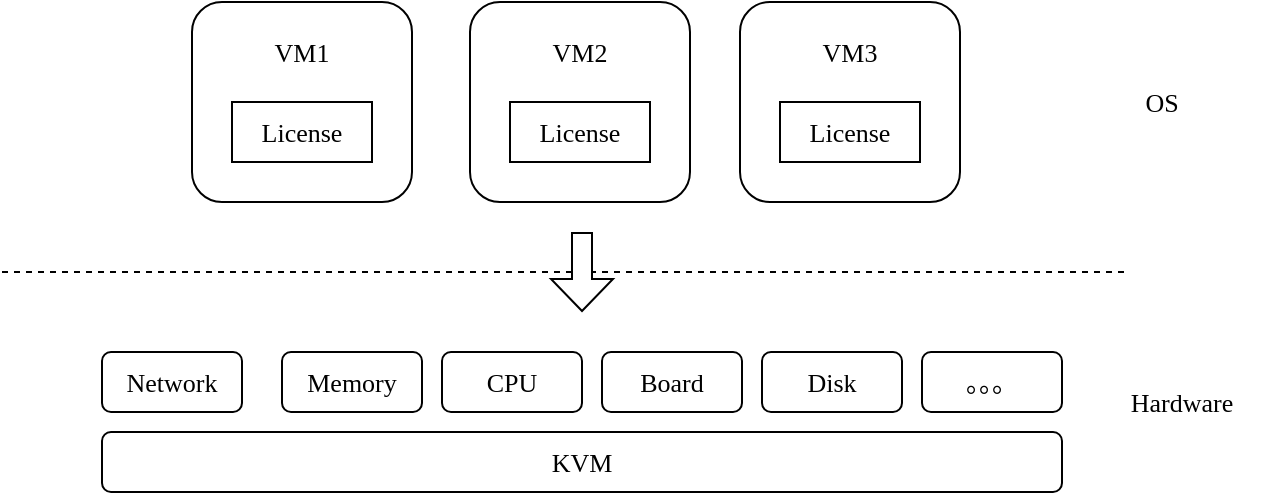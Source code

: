 <mxfile version="18.0.1" type="device"><diagram id="7iB4n_cZ93yeSMnvh0Ah" name="第 1 页"><mxGraphModel dx="1422" dy="865" grid="1" gridSize="10" guides="1" tooltips="1" connect="1" arrows="1" fold="1" page="1" pageScale="1" pageWidth="827" pageHeight="1169" math="0" shadow="0"><root><mxCell id="0"/><mxCell id="1" parent="0"/><mxCell id="P1Tu2yHWesvy6osPmAjz-1" value="KVM" style="rounded=1;whiteSpace=wrap;html=1;fontSize=13;fontFamily=Comic Sans MS;" vertex="1" parent="1"><mxGeometry x="190" y="520" width="480" height="30" as="geometry"/></mxCell><mxCell id="P1Tu2yHWesvy6osPmAjz-2" value="Network" style="rounded=1;whiteSpace=wrap;html=1;fontSize=13;fontFamily=Comic Sans MS;" vertex="1" parent="1"><mxGeometry x="190" y="480" width="70" height="30" as="geometry"/></mxCell><mxCell id="P1Tu2yHWesvy6osPmAjz-4" value="CPU" style="rounded=1;whiteSpace=wrap;html=1;fontSize=13;fontFamily=Comic Sans MS;" vertex="1" parent="1"><mxGeometry x="360" y="480" width="70" height="30" as="geometry"/></mxCell><mxCell id="P1Tu2yHWesvy6osPmAjz-5" value="Memory" style="rounded=1;whiteSpace=wrap;html=1;fontSize=13;fontFamily=Comic Sans MS;" vertex="1" parent="1"><mxGeometry x="280" y="480" width="70" height="30" as="geometry"/></mxCell><mxCell id="P1Tu2yHWesvy6osPmAjz-6" value="Board" style="rounded=1;whiteSpace=wrap;html=1;fontSize=13;fontFamily=Comic Sans MS;" vertex="1" parent="1"><mxGeometry x="440" y="480" width="70" height="30" as="geometry"/></mxCell><mxCell id="P1Tu2yHWesvy6osPmAjz-7" value="Disk" style="rounded=1;whiteSpace=wrap;html=1;fontSize=13;fontFamily=Comic Sans MS;" vertex="1" parent="1"><mxGeometry x="520" y="480" width="70" height="30" as="geometry"/></mxCell><mxCell id="P1Tu2yHWesvy6osPmAjz-8" value="。。。" style="rounded=1;whiteSpace=wrap;html=1;fontSize=13;fontFamily=Comic Sans MS;" vertex="1" parent="1"><mxGeometry x="600" y="480" width="70" height="30" as="geometry"/></mxCell><mxCell id="P1Tu2yHWesvy6osPmAjz-11" value="" style="rounded=1;whiteSpace=wrap;html=1;fontSize=13;fontFamily=Comic Sans MS;" vertex="1" parent="1"><mxGeometry x="235" y="305" width="110" height="100" as="geometry"/></mxCell><mxCell id="P1Tu2yHWesvy6osPmAjz-16" value="License" style="rounded=0;whiteSpace=wrap;html=1;fontSize=13;fontFamily=Comic Sans MS;" vertex="1" parent="1"><mxGeometry x="255" y="355" width="70" height="30" as="geometry"/></mxCell><mxCell id="P1Tu2yHWesvy6osPmAjz-17" value="VM1" style="rounded=0;whiteSpace=wrap;html=1;strokeColor=none;fontSize=13;fontFamily=Comic Sans MS;" vertex="1" parent="1"><mxGeometry x="255" y="315" width="70" height="30" as="geometry"/></mxCell><mxCell id="P1Tu2yHWesvy6osPmAjz-18" value="" style="rounded=1;whiteSpace=wrap;html=1;fontSize=13;fontFamily=Comic Sans MS;" vertex="1" parent="1"><mxGeometry x="374" y="305" width="110" height="100" as="geometry"/></mxCell><mxCell id="P1Tu2yHWesvy6osPmAjz-19" value="License" style="rounded=0;whiteSpace=wrap;html=1;fontSize=13;fontFamily=Comic Sans MS;" vertex="1" parent="1"><mxGeometry x="394" y="355" width="70" height="30" as="geometry"/></mxCell><mxCell id="P1Tu2yHWesvy6osPmAjz-20" value="VM2" style="rounded=0;whiteSpace=wrap;html=1;strokeColor=none;fontSize=13;fontFamily=Comic Sans MS;" vertex="1" parent="1"><mxGeometry x="394" y="315" width="70" height="30" as="geometry"/></mxCell><mxCell id="P1Tu2yHWesvy6osPmAjz-21" value="" style="rounded=1;whiteSpace=wrap;html=1;fontSize=13;fontFamily=Comic Sans MS;" vertex="1" parent="1"><mxGeometry x="509" y="305" width="110" height="100" as="geometry"/></mxCell><mxCell id="P1Tu2yHWesvy6osPmAjz-22" value="License" style="rounded=0;whiteSpace=wrap;html=1;fontSize=13;fontFamily=Comic Sans MS;" vertex="1" parent="1"><mxGeometry x="529" y="355" width="70" height="30" as="geometry"/></mxCell><mxCell id="P1Tu2yHWesvy6osPmAjz-23" value="VM3" style="rounded=0;whiteSpace=wrap;html=1;strokeColor=none;fontSize=13;fontFamily=Comic Sans MS;" vertex="1" parent="1"><mxGeometry x="529" y="315" width="70" height="30" as="geometry"/></mxCell><mxCell id="P1Tu2yHWesvy6osPmAjz-24" value="" style="endArrow=none;dashed=1;html=1;rounded=0;fontSize=13;fontFamily=Comic Sans MS;" edge="1" parent="1"><mxGeometry width="50" height="50" relative="1" as="geometry"><mxPoint x="140" y="440" as="sourcePoint"/><mxPoint x="701" y="440" as="targetPoint"/></mxGeometry></mxCell><mxCell id="P1Tu2yHWesvy6osPmAjz-25" value="OS" style="text;html=1;strokeColor=none;fillColor=none;align=center;verticalAlign=middle;whiteSpace=wrap;rounded=0;fontSize=13;fontFamily=Comic Sans MS;" vertex="1" parent="1"><mxGeometry x="690" y="340" width="60" height="30" as="geometry"/></mxCell><mxCell id="P1Tu2yHWesvy6osPmAjz-26" value="Hardware" style="text;html=1;strokeColor=none;fillColor=none;align=center;verticalAlign=middle;whiteSpace=wrap;rounded=0;fontSize=13;fontFamily=Comic Sans MS;" vertex="1" parent="1"><mxGeometry x="690" y="490" width="80" height="30" as="geometry"/></mxCell><mxCell id="P1Tu2yHWesvy6osPmAjz-27" value="" style="shape=flexArrow;endArrow=classic;html=1;rounded=0;width=10;endSize=5;fillColor=default;fontSize=13;fontFamily=Comic Sans MS;" edge="1" parent="1"><mxGeometry width="50" height="50" relative="1" as="geometry"><mxPoint x="430" y="420" as="sourcePoint"/><mxPoint x="430" y="460" as="targetPoint"/></mxGeometry></mxCell></root></mxGraphModel></diagram></mxfile>